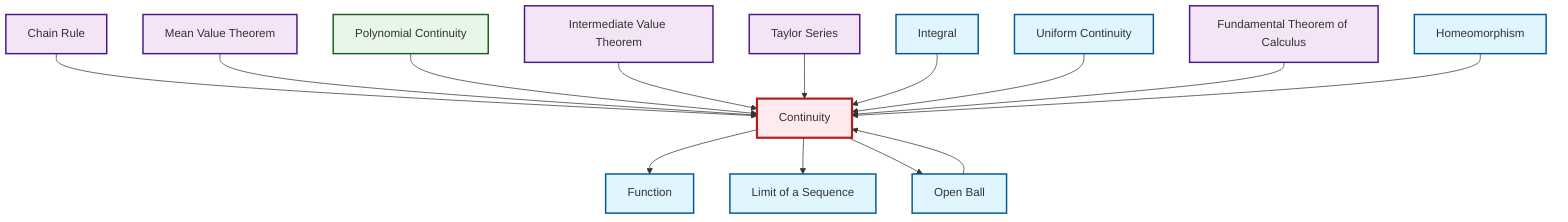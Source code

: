 graph TD
    classDef definition fill:#e1f5fe,stroke:#01579b,stroke-width:2px
    classDef theorem fill:#f3e5f5,stroke:#4a148c,stroke-width:2px
    classDef axiom fill:#fff3e0,stroke:#e65100,stroke-width:2px
    classDef example fill:#e8f5e9,stroke:#1b5e20,stroke-width:2px
    classDef current fill:#ffebee,stroke:#b71c1c,stroke-width:3px
    def-homeomorphism["Homeomorphism"]:::definition
    thm-taylor-series["Taylor Series"]:::theorem
    thm-fundamental-calculus["Fundamental Theorem of Calculus"]:::theorem
    def-integral["Integral"]:::definition
    thm-chain-rule["Chain Rule"]:::theorem
    ex-polynomial-continuity["Polynomial Continuity"]:::example
    def-uniform-continuity["Uniform Continuity"]:::definition
    def-limit["Limit of a Sequence"]:::definition
    def-continuity["Continuity"]:::definition
    thm-mean-value["Mean Value Theorem"]:::theorem
    def-open-ball["Open Ball"]:::definition
    thm-intermediate-value["Intermediate Value Theorem"]:::theorem
    def-function["Function"]:::definition
    thm-chain-rule --> def-continuity
    thm-mean-value --> def-continuity
    def-continuity --> def-function
    ex-polynomial-continuity --> def-continuity
    thm-intermediate-value --> def-continuity
    thm-taylor-series --> def-continuity
    def-integral --> def-continuity
    def-uniform-continuity --> def-continuity
    thm-fundamental-calculus --> def-continuity
    def-homeomorphism --> def-continuity
    def-continuity --> def-limit
    def-continuity --> def-open-ball
    def-open-ball --> def-continuity
    class def-continuity current
